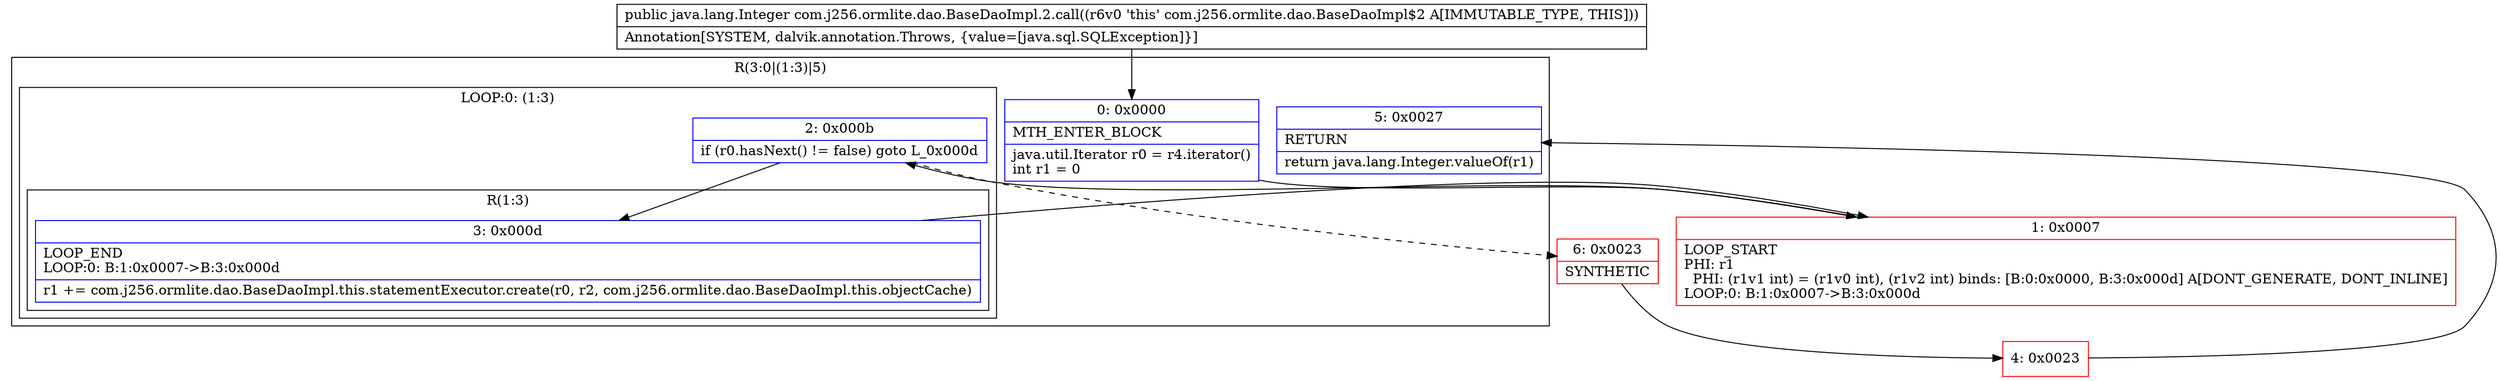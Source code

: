 digraph "CFG forcom.j256.ormlite.dao.BaseDaoImpl.2.call()Ljava\/lang\/Integer;" {
subgraph cluster_Region_1634947373 {
label = "R(3:0|(1:3)|5)";
node [shape=record,color=blue];
Node_0 [shape=record,label="{0\:\ 0x0000|MTH_ENTER_BLOCK\l|java.util.Iterator r0 = r4.iterator()\lint r1 = 0\l}"];
subgraph cluster_LoopRegion_1216796237 {
label = "LOOP:0: (1:3)";
node [shape=record,color=blue];
Node_2 [shape=record,label="{2\:\ 0x000b|if (r0.hasNext() != false) goto L_0x000d\l}"];
subgraph cluster_Region_7508866 {
label = "R(1:3)";
node [shape=record,color=blue];
Node_3 [shape=record,label="{3\:\ 0x000d|LOOP_END\lLOOP:0: B:1:0x0007\-\>B:3:0x000d\l|r1 += com.j256.ormlite.dao.BaseDaoImpl.this.statementExecutor.create(r0, r2, com.j256.ormlite.dao.BaseDaoImpl.this.objectCache)\l}"];
}
}
Node_5 [shape=record,label="{5\:\ 0x0027|RETURN\l|return java.lang.Integer.valueOf(r1)\l}"];
}
Node_1 [shape=record,color=red,label="{1\:\ 0x0007|LOOP_START\lPHI: r1 \l  PHI: (r1v1 int) = (r1v0 int), (r1v2 int) binds: [B:0:0x0000, B:3:0x000d] A[DONT_GENERATE, DONT_INLINE]\lLOOP:0: B:1:0x0007\-\>B:3:0x000d\l}"];
Node_4 [shape=record,color=red,label="{4\:\ 0x0023}"];
Node_6 [shape=record,color=red,label="{6\:\ 0x0023|SYNTHETIC\l}"];
MethodNode[shape=record,label="{public java.lang.Integer com.j256.ormlite.dao.BaseDaoImpl.2.call((r6v0 'this' com.j256.ormlite.dao.BaseDaoImpl$2 A[IMMUTABLE_TYPE, THIS]))  | Annotation[SYSTEM, dalvik.annotation.Throws, \{value=[java.sql.SQLException]\}]\l}"];
MethodNode -> Node_0;
Node_0 -> Node_1;
Node_2 -> Node_3;
Node_2 -> Node_6[style=dashed];
Node_3 -> Node_1;
Node_1 -> Node_2;
Node_4 -> Node_5;
Node_6 -> Node_4;
}

